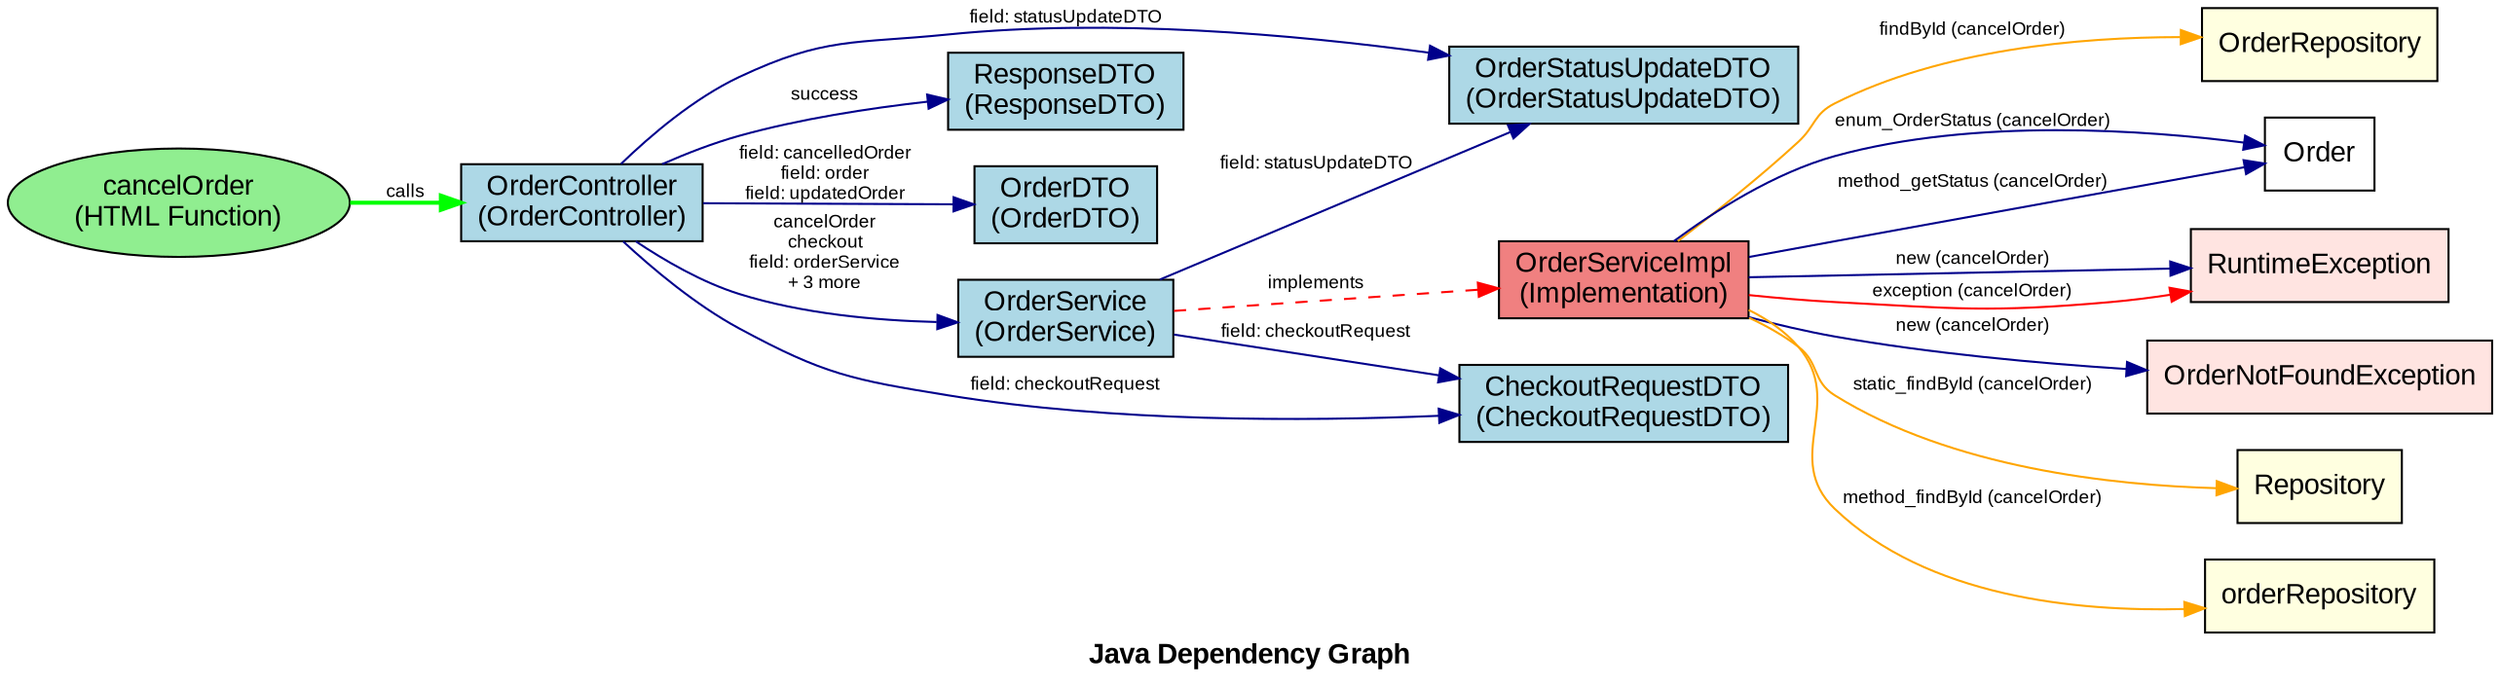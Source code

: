 digraph JavaDependencies {
    rankdir=LR;
    node [shape=box, style=filled, fillcolor=lightblue, fontname="Arial"];
    edge [fontname="Arial", fontsize=9, color=darkblue];
    graph [fontname="Arial Bold", fontsize=14, label="Java Dependency Graph"];

    "OrderStatusUpdateDTO" [label="OrderStatusUpdateDTO\n(OrderStatusUpdateDTO)", URL="javascript:showNodeInfo('OrderStatusUpdateDTO')", fillcolor="lightblue"];
    "ResponseDTO" [label="ResponseDTO\n(ResponseDTO)", URL="javascript:showNodeInfo('ResponseDTO')", fillcolor="lightblue"];
    "OrderDTO" [label="OrderDTO\n(OrderDTO)", URL="javascript:showNodeInfo('OrderDTO')", fillcolor="lightblue"];
    "OrderController" [label="OrderController\n(OrderController)", URL="javascript:showNodeInfo('OrderController')", fillcolor="lightblue"];
    "OrderService" [label="OrderService\n(OrderService)", URL="javascript:showNodeInfo('OrderService')", fillcolor="lightblue"];
    "CheckoutRequestDTO" [label="CheckoutRequestDTO\n(CheckoutRequestDTO)", URL="javascript:showNodeInfo('CheckoutRequestDTO')", fillcolor="lightblue"];

    // Dependencies with method calls
    "OrderController" -> "ResponseDTO" [label="success", URL="javascript:showEdgeInfo('OrderController', 'ResponseDTO')"];
    "OrderController" -> "OrderService" [label="cancelOrder\ncheckout\nfield: orderService\n+ 3 more", URL="javascript:showEdgeInfo('OrderController', 'OrderService')"];
    "OrderController" -> "OrderDTO" [label="field: cancelledOrder\nfield: order\nfield: updatedOrder", URL="javascript:showEdgeInfo('OrderController', 'OrderDTO')"];
    "OrderController" -> "CheckoutRequestDTO" [label="field: checkoutRequest", URL="javascript:showEdgeInfo('OrderController', 'CheckoutRequestDTO')"];
    "OrderController" -> "OrderStatusUpdateDTO" [label="field: statusUpdateDTO", URL="javascript:showEdgeInfo('OrderController', 'OrderStatusUpdateDTO')"];
    "OrderService" -> "CheckoutRequestDTO" [label="field: checkoutRequest", URL="javascript:showEdgeInfo('OrderService', 'CheckoutRequestDTO')"];
    "OrderService" -> "OrderStatusUpdateDTO" [label="field: statusUpdateDTO", URL="javascript:showEdgeInfo('OrderService', 'OrderStatusUpdateDTO')"];

    // Service Implementation Nodes
    "OrderServiceImpl" [label="OrderServiceImpl\n(Implementation)", URL="javascript:showNodeInfo('OrderServiceImpl')", fillcolor="lightcoral", shape="box"];
    "OrderService" -> "OrderServiceImpl" [label="implements", URL="javascript:showEdgeInfo('OrderService', 'OrderServiceImpl')", color="red", style="dashed"];

    // cancelOrder method dependencies in OrderServiceImpl
    "OrderRepository" [label="OrderRepository", URL="javascript:showNodeInfo('OrderRepository')", fillcolor="lightyellow", shape="box"];
    "OrderServiceImpl" -> "OrderRepository" [label="findById (cancelOrder)", URL="javascript:showEdgeInfo('OrderServiceImpl', 'OrderRepository')", color="orange"];
    "Order" [label="Order", URL="javascript:showNodeInfo('Order')", fillcolor="white", shape="box"];
    "OrderServiceImpl" -> "Order" [label="enum_OrderStatus (cancelOrder)", URL="javascript:showEdgeInfo('OrderServiceImpl', 'Order')"];
    "Order" [label="Order", URL="javascript:showNodeInfo('Order')", fillcolor="white", shape="box"];
    "OrderServiceImpl" -> "Order" [label="method_getStatus (cancelOrder)", URL="javascript:showEdgeInfo('OrderServiceImpl', 'Order')"];
    "RuntimeException" [label="RuntimeException", URL="javascript:showNodeInfo('RuntimeException')", fillcolor="mistyrose", shape="box"];
    "OrderServiceImpl" -> "RuntimeException" [label="new (cancelOrder)", URL="javascript:showEdgeInfo('OrderServiceImpl', 'RuntimeException')"];
    "RuntimeException" [label="RuntimeException", URL="javascript:showNodeInfo('RuntimeException')", fillcolor="mistyrose", shape="box"];
    "OrderServiceImpl" -> "RuntimeException" [label="exception (cancelOrder)", URL="javascript:showEdgeInfo('OrderServiceImpl', 'RuntimeException')", color="red"];
    "OrderNotFoundException" [label="OrderNotFoundException", URL="javascript:showNodeInfo('OrderNotFoundException')", fillcolor="mistyrose", shape="box"];
    "OrderServiceImpl" -> "OrderNotFoundException" [label="new (cancelOrder)", URL="javascript:showEdgeInfo('OrderServiceImpl', 'OrderNotFoundException')"];
    "Repository" [label="Repository", URL="javascript:showNodeInfo('Repository')", fillcolor="lightyellow", shape="box"];
    "OrderServiceImpl" -> "Repository" [label="static_findById (cancelOrder)", URL="javascript:showEdgeInfo('OrderServiceImpl', 'Repository')", color="orange"];
    "orderRepository" [label="orderRepository", URL="javascript:showNodeInfo('orderRepository')", fillcolor="lightyellow", shape="box"];
    "OrderServiceImpl" -> "orderRepository" [label="method_findById (cancelOrder)", URL="javascript:showEdgeInfo('OrderServiceImpl', 'orderRepository')", color="orange"];

    // HTML Function Nodes
    "HTML_cancelOrder" [label="cancelOrder\n(HTML Function)", URL="javascript:showNodeInfo('HTML_cancelOrder')", fillcolor="lightgreen", shape="ellipse"];
    "HTML_cancelOrder" -> "OrderController" [label="calls", URL="javascript:showEdgeInfo('HTML_cancelOrder', 'OrderController')", color="green", style="bold"];
}